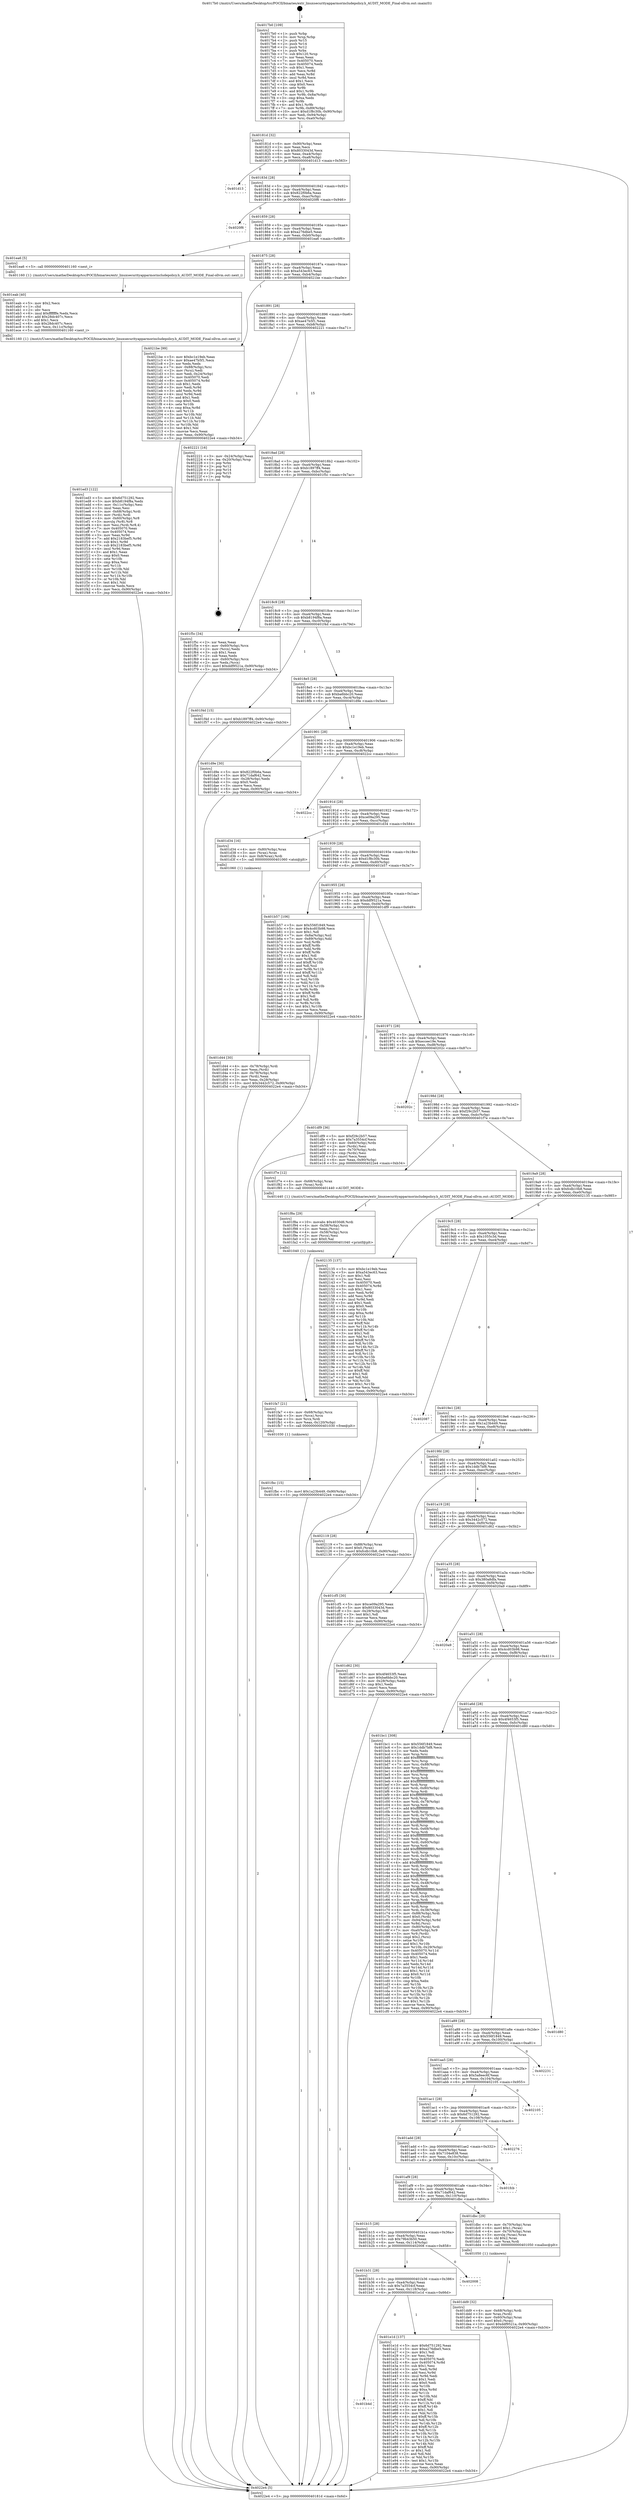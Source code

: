 digraph "0x4017b0" {
  label = "0x4017b0 (/mnt/c/Users/mathe/Desktop/tcc/POCII/binaries/extr_linuxsecurityapparmorincludepolicy.h_AUDIT_MODE_Final-ollvm.out::main(0))"
  labelloc = "t"
  node[shape=record]

  Entry [label="",width=0.3,height=0.3,shape=circle,fillcolor=black,style=filled]
  "0x40181d" [label="{
     0x40181d [32]\l
     | [instrs]\l
     &nbsp;&nbsp;0x40181d \<+6\>: mov -0x90(%rbp),%eax\l
     &nbsp;&nbsp;0x401823 \<+2\>: mov %eax,%ecx\l
     &nbsp;&nbsp;0x401825 \<+6\>: sub $0x8033043d,%ecx\l
     &nbsp;&nbsp;0x40182b \<+6\>: mov %eax,-0xa4(%rbp)\l
     &nbsp;&nbsp;0x401831 \<+6\>: mov %ecx,-0xa8(%rbp)\l
     &nbsp;&nbsp;0x401837 \<+6\>: je 0000000000401d13 \<main+0x563\>\l
  }"]
  "0x401d13" [label="{
     0x401d13\l
  }", style=dashed]
  "0x40183d" [label="{
     0x40183d [28]\l
     | [instrs]\l
     &nbsp;&nbsp;0x40183d \<+5\>: jmp 0000000000401842 \<main+0x92\>\l
     &nbsp;&nbsp;0x401842 \<+6\>: mov -0xa4(%rbp),%eax\l
     &nbsp;&nbsp;0x401848 \<+5\>: sub $0x822f0b6a,%eax\l
     &nbsp;&nbsp;0x40184d \<+6\>: mov %eax,-0xac(%rbp)\l
     &nbsp;&nbsp;0x401853 \<+6\>: je 00000000004020f6 \<main+0x946\>\l
  }"]
  Exit [label="",width=0.3,height=0.3,shape=circle,fillcolor=black,style=filled,peripheries=2]
  "0x4020f6" [label="{
     0x4020f6\l
  }", style=dashed]
  "0x401859" [label="{
     0x401859 [28]\l
     | [instrs]\l
     &nbsp;&nbsp;0x401859 \<+5\>: jmp 000000000040185e \<main+0xae\>\l
     &nbsp;&nbsp;0x40185e \<+6\>: mov -0xa4(%rbp),%eax\l
     &nbsp;&nbsp;0x401864 \<+5\>: sub $0xa276dbe5,%eax\l
     &nbsp;&nbsp;0x401869 \<+6\>: mov %eax,-0xb0(%rbp)\l
     &nbsp;&nbsp;0x40186f \<+6\>: je 0000000000401ea6 \<main+0x6f6\>\l
  }"]
  "0x401fbc" [label="{
     0x401fbc [15]\l
     | [instrs]\l
     &nbsp;&nbsp;0x401fbc \<+10\>: movl $0x1a23b449,-0x90(%rbp)\l
     &nbsp;&nbsp;0x401fc6 \<+5\>: jmp 00000000004022e4 \<main+0xb34\>\l
  }"]
  "0x401ea6" [label="{
     0x401ea6 [5]\l
     | [instrs]\l
     &nbsp;&nbsp;0x401ea6 \<+5\>: call 0000000000401160 \<next_i\>\l
     | [calls]\l
     &nbsp;&nbsp;0x401160 \{1\} (/mnt/c/Users/mathe/Desktop/tcc/POCII/binaries/extr_linuxsecurityapparmorincludepolicy.h_AUDIT_MODE_Final-ollvm.out::next_i)\l
  }"]
  "0x401875" [label="{
     0x401875 [28]\l
     | [instrs]\l
     &nbsp;&nbsp;0x401875 \<+5\>: jmp 000000000040187a \<main+0xca\>\l
     &nbsp;&nbsp;0x40187a \<+6\>: mov -0xa4(%rbp),%eax\l
     &nbsp;&nbsp;0x401880 \<+5\>: sub $0xa543ec63,%eax\l
     &nbsp;&nbsp;0x401885 \<+6\>: mov %eax,-0xb4(%rbp)\l
     &nbsp;&nbsp;0x40188b \<+6\>: je 00000000004021be \<main+0xa0e\>\l
  }"]
  "0x401fa7" [label="{
     0x401fa7 [21]\l
     | [instrs]\l
     &nbsp;&nbsp;0x401fa7 \<+4\>: mov -0x68(%rbp),%rcx\l
     &nbsp;&nbsp;0x401fab \<+3\>: mov (%rcx),%rcx\l
     &nbsp;&nbsp;0x401fae \<+3\>: mov %rcx,%rdi\l
     &nbsp;&nbsp;0x401fb1 \<+6\>: mov %eax,-0x120(%rbp)\l
     &nbsp;&nbsp;0x401fb7 \<+5\>: call 0000000000401030 \<free@plt\>\l
     | [calls]\l
     &nbsp;&nbsp;0x401030 \{1\} (unknown)\l
  }"]
  "0x4021be" [label="{
     0x4021be [99]\l
     | [instrs]\l
     &nbsp;&nbsp;0x4021be \<+5\>: mov $0xbc1e19eb,%eax\l
     &nbsp;&nbsp;0x4021c3 \<+5\>: mov $0xae47b5f1,%ecx\l
     &nbsp;&nbsp;0x4021c8 \<+2\>: xor %edx,%edx\l
     &nbsp;&nbsp;0x4021ca \<+7\>: mov -0x88(%rbp),%rsi\l
     &nbsp;&nbsp;0x4021d1 \<+2\>: mov (%rsi),%edi\l
     &nbsp;&nbsp;0x4021d3 \<+3\>: mov %edi,-0x24(%rbp)\l
     &nbsp;&nbsp;0x4021d6 \<+7\>: mov 0x405070,%edi\l
     &nbsp;&nbsp;0x4021dd \<+8\>: mov 0x405074,%r8d\l
     &nbsp;&nbsp;0x4021e5 \<+3\>: sub $0x1,%edx\l
     &nbsp;&nbsp;0x4021e8 \<+3\>: mov %edi,%r9d\l
     &nbsp;&nbsp;0x4021eb \<+3\>: add %edx,%r9d\l
     &nbsp;&nbsp;0x4021ee \<+4\>: imul %r9d,%edi\l
     &nbsp;&nbsp;0x4021f2 \<+3\>: and $0x1,%edi\l
     &nbsp;&nbsp;0x4021f5 \<+3\>: cmp $0x0,%edi\l
     &nbsp;&nbsp;0x4021f8 \<+4\>: sete %r10b\l
     &nbsp;&nbsp;0x4021fc \<+4\>: cmp $0xa,%r8d\l
     &nbsp;&nbsp;0x402200 \<+4\>: setl %r11b\l
     &nbsp;&nbsp;0x402204 \<+3\>: mov %r10b,%bl\l
     &nbsp;&nbsp;0x402207 \<+3\>: and %r11b,%bl\l
     &nbsp;&nbsp;0x40220a \<+3\>: xor %r11b,%r10b\l
     &nbsp;&nbsp;0x40220d \<+3\>: or %r10b,%bl\l
     &nbsp;&nbsp;0x402210 \<+3\>: test $0x1,%bl\l
     &nbsp;&nbsp;0x402213 \<+3\>: cmovne %ecx,%eax\l
     &nbsp;&nbsp;0x402216 \<+6\>: mov %eax,-0x90(%rbp)\l
     &nbsp;&nbsp;0x40221c \<+5\>: jmp 00000000004022e4 \<main+0xb34\>\l
  }"]
  "0x401891" [label="{
     0x401891 [28]\l
     | [instrs]\l
     &nbsp;&nbsp;0x401891 \<+5\>: jmp 0000000000401896 \<main+0xe6\>\l
     &nbsp;&nbsp;0x401896 \<+6\>: mov -0xa4(%rbp),%eax\l
     &nbsp;&nbsp;0x40189c \<+5\>: sub $0xae47b5f1,%eax\l
     &nbsp;&nbsp;0x4018a1 \<+6\>: mov %eax,-0xb8(%rbp)\l
     &nbsp;&nbsp;0x4018a7 \<+6\>: je 0000000000402221 \<main+0xa71\>\l
  }"]
  "0x401f8a" [label="{
     0x401f8a [29]\l
     | [instrs]\l
     &nbsp;&nbsp;0x401f8a \<+10\>: movabs $0x4030d6,%rdi\l
     &nbsp;&nbsp;0x401f94 \<+4\>: mov -0x58(%rbp),%rcx\l
     &nbsp;&nbsp;0x401f98 \<+2\>: mov %eax,(%rcx)\l
     &nbsp;&nbsp;0x401f9a \<+4\>: mov -0x58(%rbp),%rcx\l
     &nbsp;&nbsp;0x401f9e \<+2\>: mov (%rcx),%esi\l
     &nbsp;&nbsp;0x401fa0 \<+2\>: mov $0x0,%al\l
     &nbsp;&nbsp;0x401fa2 \<+5\>: call 0000000000401040 \<printf@plt\>\l
     | [calls]\l
     &nbsp;&nbsp;0x401040 \{1\} (unknown)\l
  }"]
  "0x402221" [label="{
     0x402221 [16]\l
     | [instrs]\l
     &nbsp;&nbsp;0x402221 \<+3\>: mov -0x24(%rbp),%eax\l
     &nbsp;&nbsp;0x402224 \<+4\>: lea -0x20(%rbp),%rsp\l
     &nbsp;&nbsp;0x402228 \<+1\>: pop %rbx\l
     &nbsp;&nbsp;0x402229 \<+2\>: pop %r12\l
     &nbsp;&nbsp;0x40222b \<+2\>: pop %r14\l
     &nbsp;&nbsp;0x40222d \<+2\>: pop %r15\l
     &nbsp;&nbsp;0x40222f \<+1\>: pop %rbp\l
     &nbsp;&nbsp;0x402230 \<+1\>: ret\l
  }"]
  "0x4018ad" [label="{
     0x4018ad [28]\l
     | [instrs]\l
     &nbsp;&nbsp;0x4018ad \<+5\>: jmp 00000000004018b2 \<main+0x102\>\l
     &nbsp;&nbsp;0x4018b2 \<+6\>: mov -0xa4(%rbp),%eax\l
     &nbsp;&nbsp;0x4018b8 \<+5\>: sub $0xb1897ff4,%eax\l
     &nbsp;&nbsp;0x4018bd \<+6\>: mov %eax,-0xbc(%rbp)\l
     &nbsp;&nbsp;0x4018c3 \<+6\>: je 0000000000401f5c \<main+0x7ac\>\l
  }"]
  "0x401ed3" [label="{
     0x401ed3 [122]\l
     | [instrs]\l
     &nbsp;&nbsp;0x401ed3 \<+5\>: mov $0x6d751292,%ecx\l
     &nbsp;&nbsp;0x401ed8 \<+5\>: mov $0xb8194f8a,%edx\l
     &nbsp;&nbsp;0x401edd \<+6\>: mov -0x11c(%rbp),%esi\l
     &nbsp;&nbsp;0x401ee3 \<+3\>: imul %eax,%esi\l
     &nbsp;&nbsp;0x401ee6 \<+4\>: mov -0x68(%rbp),%rdi\l
     &nbsp;&nbsp;0x401eea \<+3\>: mov (%rdi),%rdi\l
     &nbsp;&nbsp;0x401eed \<+4\>: mov -0x60(%rbp),%r8\l
     &nbsp;&nbsp;0x401ef1 \<+3\>: movslq (%r8),%r8\l
     &nbsp;&nbsp;0x401ef4 \<+4\>: mov %esi,(%rdi,%r8,4)\l
     &nbsp;&nbsp;0x401ef8 \<+7\>: mov 0x405070,%eax\l
     &nbsp;&nbsp;0x401eff \<+7\>: mov 0x405074,%esi\l
     &nbsp;&nbsp;0x401f06 \<+3\>: mov %eax,%r9d\l
     &nbsp;&nbsp;0x401f09 \<+7\>: add $0x2183bef5,%r9d\l
     &nbsp;&nbsp;0x401f10 \<+4\>: sub $0x1,%r9d\l
     &nbsp;&nbsp;0x401f14 \<+7\>: sub $0x2183bef5,%r9d\l
     &nbsp;&nbsp;0x401f1b \<+4\>: imul %r9d,%eax\l
     &nbsp;&nbsp;0x401f1f \<+3\>: and $0x1,%eax\l
     &nbsp;&nbsp;0x401f22 \<+3\>: cmp $0x0,%eax\l
     &nbsp;&nbsp;0x401f25 \<+4\>: sete %r10b\l
     &nbsp;&nbsp;0x401f29 \<+3\>: cmp $0xa,%esi\l
     &nbsp;&nbsp;0x401f2c \<+4\>: setl %r11b\l
     &nbsp;&nbsp;0x401f30 \<+3\>: mov %r10b,%bl\l
     &nbsp;&nbsp;0x401f33 \<+3\>: and %r11b,%bl\l
     &nbsp;&nbsp;0x401f36 \<+3\>: xor %r11b,%r10b\l
     &nbsp;&nbsp;0x401f39 \<+3\>: or %r10b,%bl\l
     &nbsp;&nbsp;0x401f3c \<+3\>: test $0x1,%bl\l
     &nbsp;&nbsp;0x401f3f \<+3\>: cmovne %edx,%ecx\l
     &nbsp;&nbsp;0x401f42 \<+6\>: mov %ecx,-0x90(%rbp)\l
     &nbsp;&nbsp;0x401f48 \<+5\>: jmp 00000000004022e4 \<main+0xb34\>\l
  }"]
  "0x401f5c" [label="{
     0x401f5c [34]\l
     | [instrs]\l
     &nbsp;&nbsp;0x401f5c \<+2\>: xor %eax,%eax\l
     &nbsp;&nbsp;0x401f5e \<+4\>: mov -0x60(%rbp),%rcx\l
     &nbsp;&nbsp;0x401f62 \<+2\>: mov (%rcx),%edx\l
     &nbsp;&nbsp;0x401f64 \<+3\>: sub $0x1,%eax\l
     &nbsp;&nbsp;0x401f67 \<+2\>: sub %eax,%edx\l
     &nbsp;&nbsp;0x401f69 \<+4\>: mov -0x60(%rbp),%rcx\l
     &nbsp;&nbsp;0x401f6d \<+2\>: mov %edx,(%rcx)\l
     &nbsp;&nbsp;0x401f6f \<+10\>: movl $0xddf9521a,-0x90(%rbp)\l
     &nbsp;&nbsp;0x401f79 \<+5\>: jmp 00000000004022e4 \<main+0xb34\>\l
  }"]
  "0x4018c9" [label="{
     0x4018c9 [28]\l
     | [instrs]\l
     &nbsp;&nbsp;0x4018c9 \<+5\>: jmp 00000000004018ce \<main+0x11e\>\l
     &nbsp;&nbsp;0x4018ce \<+6\>: mov -0xa4(%rbp),%eax\l
     &nbsp;&nbsp;0x4018d4 \<+5\>: sub $0xb8194f8a,%eax\l
     &nbsp;&nbsp;0x4018d9 \<+6\>: mov %eax,-0xc0(%rbp)\l
     &nbsp;&nbsp;0x4018df \<+6\>: je 0000000000401f4d \<main+0x79d\>\l
  }"]
  "0x401eab" [label="{
     0x401eab [40]\l
     | [instrs]\l
     &nbsp;&nbsp;0x401eab \<+5\>: mov $0x2,%ecx\l
     &nbsp;&nbsp;0x401eb0 \<+1\>: cltd\l
     &nbsp;&nbsp;0x401eb1 \<+2\>: idiv %ecx\l
     &nbsp;&nbsp;0x401eb3 \<+6\>: imul $0xfffffffe,%edx,%ecx\l
     &nbsp;&nbsp;0x401eb9 \<+6\>: add $0x28dc407c,%ecx\l
     &nbsp;&nbsp;0x401ebf \<+3\>: add $0x1,%ecx\l
     &nbsp;&nbsp;0x401ec2 \<+6\>: sub $0x28dc407c,%ecx\l
     &nbsp;&nbsp;0x401ec8 \<+6\>: mov %ecx,-0x11c(%rbp)\l
     &nbsp;&nbsp;0x401ece \<+5\>: call 0000000000401160 \<next_i\>\l
     | [calls]\l
     &nbsp;&nbsp;0x401160 \{1\} (/mnt/c/Users/mathe/Desktop/tcc/POCII/binaries/extr_linuxsecurityapparmorincludepolicy.h_AUDIT_MODE_Final-ollvm.out::next_i)\l
  }"]
  "0x401f4d" [label="{
     0x401f4d [15]\l
     | [instrs]\l
     &nbsp;&nbsp;0x401f4d \<+10\>: movl $0xb1897ff4,-0x90(%rbp)\l
     &nbsp;&nbsp;0x401f57 \<+5\>: jmp 00000000004022e4 \<main+0xb34\>\l
  }"]
  "0x4018e5" [label="{
     0x4018e5 [28]\l
     | [instrs]\l
     &nbsp;&nbsp;0x4018e5 \<+5\>: jmp 00000000004018ea \<main+0x13a\>\l
     &nbsp;&nbsp;0x4018ea \<+6\>: mov -0xa4(%rbp),%eax\l
     &nbsp;&nbsp;0x4018f0 \<+5\>: sub $0xba6bbc20,%eax\l
     &nbsp;&nbsp;0x4018f5 \<+6\>: mov %eax,-0xc4(%rbp)\l
     &nbsp;&nbsp;0x4018fb \<+6\>: je 0000000000401d9e \<main+0x5ee\>\l
  }"]
  "0x401b4d" [label="{
     0x401b4d\l
  }", style=dashed]
  "0x401d9e" [label="{
     0x401d9e [30]\l
     | [instrs]\l
     &nbsp;&nbsp;0x401d9e \<+5\>: mov $0x822f0b6a,%eax\l
     &nbsp;&nbsp;0x401da3 \<+5\>: mov $0x71daf642,%ecx\l
     &nbsp;&nbsp;0x401da8 \<+3\>: mov -0x28(%rbp),%edx\l
     &nbsp;&nbsp;0x401dab \<+3\>: cmp $0x0,%edx\l
     &nbsp;&nbsp;0x401dae \<+3\>: cmove %ecx,%eax\l
     &nbsp;&nbsp;0x401db1 \<+6\>: mov %eax,-0x90(%rbp)\l
     &nbsp;&nbsp;0x401db7 \<+5\>: jmp 00000000004022e4 \<main+0xb34\>\l
  }"]
  "0x401901" [label="{
     0x401901 [28]\l
     | [instrs]\l
     &nbsp;&nbsp;0x401901 \<+5\>: jmp 0000000000401906 \<main+0x156\>\l
     &nbsp;&nbsp;0x401906 \<+6\>: mov -0xa4(%rbp),%eax\l
     &nbsp;&nbsp;0x40190c \<+5\>: sub $0xbc1e19eb,%eax\l
     &nbsp;&nbsp;0x401911 \<+6\>: mov %eax,-0xc8(%rbp)\l
     &nbsp;&nbsp;0x401917 \<+6\>: je 00000000004022cc \<main+0xb1c\>\l
  }"]
  "0x401e1d" [label="{
     0x401e1d [137]\l
     | [instrs]\l
     &nbsp;&nbsp;0x401e1d \<+5\>: mov $0x6d751292,%eax\l
     &nbsp;&nbsp;0x401e22 \<+5\>: mov $0xa276dbe5,%ecx\l
     &nbsp;&nbsp;0x401e27 \<+2\>: mov $0x1,%dl\l
     &nbsp;&nbsp;0x401e29 \<+2\>: xor %esi,%esi\l
     &nbsp;&nbsp;0x401e2b \<+7\>: mov 0x405070,%edi\l
     &nbsp;&nbsp;0x401e32 \<+8\>: mov 0x405074,%r8d\l
     &nbsp;&nbsp;0x401e3a \<+3\>: sub $0x1,%esi\l
     &nbsp;&nbsp;0x401e3d \<+3\>: mov %edi,%r9d\l
     &nbsp;&nbsp;0x401e40 \<+3\>: add %esi,%r9d\l
     &nbsp;&nbsp;0x401e43 \<+4\>: imul %r9d,%edi\l
     &nbsp;&nbsp;0x401e47 \<+3\>: and $0x1,%edi\l
     &nbsp;&nbsp;0x401e4a \<+3\>: cmp $0x0,%edi\l
     &nbsp;&nbsp;0x401e4d \<+4\>: sete %r10b\l
     &nbsp;&nbsp;0x401e51 \<+4\>: cmp $0xa,%r8d\l
     &nbsp;&nbsp;0x401e55 \<+4\>: setl %r11b\l
     &nbsp;&nbsp;0x401e59 \<+3\>: mov %r10b,%bl\l
     &nbsp;&nbsp;0x401e5c \<+3\>: xor $0xff,%bl\l
     &nbsp;&nbsp;0x401e5f \<+3\>: mov %r11b,%r14b\l
     &nbsp;&nbsp;0x401e62 \<+4\>: xor $0xff,%r14b\l
     &nbsp;&nbsp;0x401e66 \<+3\>: xor $0x1,%dl\l
     &nbsp;&nbsp;0x401e69 \<+3\>: mov %bl,%r15b\l
     &nbsp;&nbsp;0x401e6c \<+4\>: and $0xff,%r15b\l
     &nbsp;&nbsp;0x401e70 \<+3\>: and %dl,%r10b\l
     &nbsp;&nbsp;0x401e73 \<+3\>: mov %r14b,%r12b\l
     &nbsp;&nbsp;0x401e76 \<+4\>: and $0xff,%r12b\l
     &nbsp;&nbsp;0x401e7a \<+3\>: and %dl,%r11b\l
     &nbsp;&nbsp;0x401e7d \<+3\>: or %r10b,%r15b\l
     &nbsp;&nbsp;0x401e80 \<+3\>: or %r11b,%r12b\l
     &nbsp;&nbsp;0x401e83 \<+3\>: xor %r12b,%r15b\l
     &nbsp;&nbsp;0x401e86 \<+3\>: or %r14b,%bl\l
     &nbsp;&nbsp;0x401e89 \<+3\>: xor $0xff,%bl\l
     &nbsp;&nbsp;0x401e8c \<+3\>: or $0x1,%dl\l
     &nbsp;&nbsp;0x401e8f \<+2\>: and %dl,%bl\l
     &nbsp;&nbsp;0x401e91 \<+3\>: or %bl,%r15b\l
     &nbsp;&nbsp;0x401e94 \<+4\>: test $0x1,%r15b\l
     &nbsp;&nbsp;0x401e98 \<+3\>: cmovne %ecx,%eax\l
     &nbsp;&nbsp;0x401e9b \<+6\>: mov %eax,-0x90(%rbp)\l
     &nbsp;&nbsp;0x401ea1 \<+5\>: jmp 00000000004022e4 \<main+0xb34\>\l
  }"]
  "0x4022cc" [label="{
     0x4022cc\l
  }", style=dashed]
  "0x40191d" [label="{
     0x40191d [28]\l
     | [instrs]\l
     &nbsp;&nbsp;0x40191d \<+5\>: jmp 0000000000401922 \<main+0x172\>\l
     &nbsp;&nbsp;0x401922 \<+6\>: mov -0xa4(%rbp),%eax\l
     &nbsp;&nbsp;0x401928 \<+5\>: sub $0xce09a295,%eax\l
     &nbsp;&nbsp;0x40192d \<+6\>: mov %eax,-0xcc(%rbp)\l
     &nbsp;&nbsp;0x401933 \<+6\>: je 0000000000401d34 \<main+0x584\>\l
  }"]
  "0x401b31" [label="{
     0x401b31 [28]\l
     | [instrs]\l
     &nbsp;&nbsp;0x401b31 \<+5\>: jmp 0000000000401b36 \<main+0x386\>\l
     &nbsp;&nbsp;0x401b36 \<+6\>: mov -0xa4(%rbp),%eax\l
     &nbsp;&nbsp;0x401b3c \<+5\>: sub $0x7a3554cf,%eax\l
     &nbsp;&nbsp;0x401b41 \<+6\>: mov %eax,-0x118(%rbp)\l
     &nbsp;&nbsp;0x401b47 \<+6\>: je 0000000000401e1d \<main+0x66d\>\l
  }"]
  "0x401d34" [label="{
     0x401d34 [16]\l
     | [instrs]\l
     &nbsp;&nbsp;0x401d34 \<+4\>: mov -0x80(%rbp),%rax\l
     &nbsp;&nbsp;0x401d38 \<+3\>: mov (%rax),%rax\l
     &nbsp;&nbsp;0x401d3b \<+4\>: mov 0x8(%rax),%rdi\l
     &nbsp;&nbsp;0x401d3f \<+5\>: call 0000000000401060 \<atoi@plt\>\l
     | [calls]\l
     &nbsp;&nbsp;0x401060 \{1\} (unknown)\l
  }"]
  "0x401939" [label="{
     0x401939 [28]\l
     | [instrs]\l
     &nbsp;&nbsp;0x401939 \<+5\>: jmp 000000000040193e \<main+0x18e\>\l
     &nbsp;&nbsp;0x40193e \<+6\>: mov -0xa4(%rbp),%eax\l
     &nbsp;&nbsp;0x401944 \<+5\>: sub $0xd1f8c30b,%eax\l
     &nbsp;&nbsp;0x401949 \<+6\>: mov %eax,-0xd0(%rbp)\l
     &nbsp;&nbsp;0x40194f \<+6\>: je 0000000000401b57 \<main+0x3a7\>\l
  }"]
  "0x402008" [label="{
     0x402008\l
  }", style=dashed]
  "0x401b57" [label="{
     0x401b57 [106]\l
     | [instrs]\l
     &nbsp;&nbsp;0x401b57 \<+5\>: mov $0x556f1849,%eax\l
     &nbsp;&nbsp;0x401b5c \<+5\>: mov $0x4cd03b98,%ecx\l
     &nbsp;&nbsp;0x401b61 \<+2\>: mov $0x1,%dl\l
     &nbsp;&nbsp;0x401b63 \<+7\>: mov -0x8a(%rbp),%sil\l
     &nbsp;&nbsp;0x401b6a \<+7\>: mov -0x89(%rbp),%dil\l
     &nbsp;&nbsp;0x401b71 \<+3\>: mov %sil,%r8b\l
     &nbsp;&nbsp;0x401b74 \<+4\>: xor $0xff,%r8b\l
     &nbsp;&nbsp;0x401b78 \<+3\>: mov %dil,%r9b\l
     &nbsp;&nbsp;0x401b7b \<+4\>: xor $0xff,%r9b\l
     &nbsp;&nbsp;0x401b7f \<+3\>: xor $0x1,%dl\l
     &nbsp;&nbsp;0x401b82 \<+3\>: mov %r8b,%r10b\l
     &nbsp;&nbsp;0x401b85 \<+4\>: and $0xff,%r10b\l
     &nbsp;&nbsp;0x401b89 \<+3\>: and %dl,%sil\l
     &nbsp;&nbsp;0x401b8c \<+3\>: mov %r9b,%r11b\l
     &nbsp;&nbsp;0x401b8f \<+4\>: and $0xff,%r11b\l
     &nbsp;&nbsp;0x401b93 \<+3\>: and %dl,%dil\l
     &nbsp;&nbsp;0x401b96 \<+3\>: or %sil,%r10b\l
     &nbsp;&nbsp;0x401b99 \<+3\>: or %dil,%r11b\l
     &nbsp;&nbsp;0x401b9c \<+3\>: xor %r11b,%r10b\l
     &nbsp;&nbsp;0x401b9f \<+3\>: or %r9b,%r8b\l
     &nbsp;&nbsp;0x401ba2 \<+4\>: xor $0xff,%r8b\l
     &nbsp;&nbsp;0x401ba6 \<+3\>: or $0x1,%dl\l
     &nbsp;&nbsp;0x401ba9 \<+3\>: and %dl,%r8b\l
     &nbsp;&nbsp;0x401bac \<+3\>: or %r8b,%r10b\l
     &nbsp;&nbsp;0x401baf \<+4\>: test $0x1,%r10b\l
     &nbsp;&nbsp;0x401bb3 \<+3\>: cmovne %ecx,%eax\l
     &nbsp;&nbsp;0x401bb6 \<+6\>: mov %eax,-0x90(%rbp)\l
     &nbsp;&nbsp;0x401bbc \<+5\>: jmp 00000000004022e4 \<main+0xb34\>\l
  }"]
  "0x401955" [label="{
     0x401955 [28]\l
     | [instrs]\l
     &nbsp;&nbsp;0x401955 \<+5\>: jmp 000000000040195a \<main+0x1aa\>\l
     &nbsp;&nbsp;0x40195a \<+6\>: mov -0xa4(%rbp),%eax\l
     &nbsp;&nbsp;0x401960 \<+5\>: sub $0xddf9521a,%eax\l
     &nbsp;&nbsp;0x401965 \<+6\>: mov %eax,-0xd4(%rbp)\l
     &nbsp;&nbsp;0x40196b \<+6\>: je 0000000000401df9 \<main+0x649\>\l
  }"]
  "0x4022e4" [label="{
     0x4022e4 [5]\l
     | [instrs]\l
     &nbsp;&nbsp;0x4022e4 \<+5\>: jmp 000000000040181d \<main+0x6d\>\l
  }"]
  "0x4017b0" [label="{
     0x4017b0 [109]\l
     | [instrs]\l
     &nbsp;&nbsp;0x4017b0 \<+1\>: push %rbp\l
     &nbsp;&nbsp;0x4017b1 \<+3\>: mov %rsp,%rbp\l
     &nbsp;&nbsp;0x4017b4 \<+2\>: push %r15\l
     &nbsp;&nbsp;0x4017b6 \<+2\>: push %r14\l
     &nbsp;&nbsp;0x4017b8 \<+2\>: push %r12\l
     &nbsp;&nbsp;0x4017ba \<+1\>: push %rbx\l
     &nbsp;&nbsp;0x4017bb \<+7\>: sub $0x120,%rsp\l
     &nbsp;&nbsp;0x4017c2 \<+2\>: xor %eax,%eax\l
     &nbsp;&nbsp;0x4017c4 \<+7\>: mov 0x405070,%ecx\l
     &nbsp;&nbsp;0x4017cb \<+7\>: mov 0x405074,%edx\l
     &nbsp;&nbsp;0x4017d2 \<+3\>: sub $0x1,%eax\l
     &nbsp;&nbsp;0x4017d5 \<+3\>: mov %ecx,%r8d\l
     &nbsp;&nbsp;0x4017d8 \<+3\>: add %eax,%r8d\l
     &nbsp;&nbsp;0x4017db \<+4\>: imul %r8d,%ecx\l
     &nbsp;&nbsp;0x4017df \<+3\>: and $0x1,%ecx\l
     &nbsp;&nbsp;0x4017e2 \<+3\>: cmp $0x0,%ecx\l
     &nbsp;&nbsp;0x4017e5 \<+4\>: sete %r9b\l
     &nbsp;&nbsp;0x4017e9 \<+4\>: and $0x1,%r9b\l
     &nbsp;&nbsp;0x4017ed \<+7\>: mov %r9b,-0x8a(%rbp)\l
     &nbsp;&nbsp;0x4017f4 \<+3\>: cmp $0xa,%edx\l
     &nbsp;&nbsp;0x4017f7 \<+4\>: setl %r9b\l
     &nbsp;&nbsp;0x4017fb \<+4\>: and $0x1,%r9b\l
     &nbsp;&nbsp;0x4017ff \<+7\>: mov %r9b,-0x89(%rbp)\l
     &nbsp;&nbsp;0x401806 \<+10\>: movl $0xd1f8c30b,-0x90(%rbp)\l
     &nbsp;&nbsp;0x401810 \<+6\>: mov %edi,-0x94(%rbp)\l
     &nbsp;&nbsp;0x401816 \<+7\>: mov %rsi,-0xa0(%rbp)\l
  }"]
  "0x401dd9" [label="{
     0x401dd9 [32]\l
     | [instrs]\l
     &nbsp;&nbsp;0x401dd9 \<+4\>: mov -0x68(%rbp),%rdi\l
     &nbsp;&nbsp;0x401ddd \<+3\>: mov %rax,(%rdi)\l
     &nbsp;&nbsp;0x401de0 \<+4\>: mov -0x60(%rbp),%rax\l
     &nbsp;&nbsp;0x401de4 \<+6\>: movl $0x0,(%rax)\l
     &nbsp;&nbsp;0x401dea \<+10\>: movl $0xddf9521a,-0x90(%rbp)\l
     &nbsp;&nbsp;0x401df4 \<+5\>: jmp 00000000004022e4 \<main+0xb34\>\l
  }"]
  "0x401df9" [label="{
     0x401df9 [36]\l
     | [instrs]\l
     &nbsp;&nbsp;0x401df9 \<+5\>: mov $0xf29c2b57,%eax\l
     &nbsp;&nbsp;0x401dfe \<+5\>: mov $0x7a3554cf,%ecx\l
     &nbsp;&nbsp;0x401e03 \<+4\>: mov -0x60(%rbp),%rdx\l
     &nbsp;&nbsp;0x401e07 \<+2\>: mov (%rdx),%esi\l
     &nbsp;&nbsp;0x401e09 \<+4\>: mov -0x70(%rbp),%rdx\l
     &nbsp;&nbsp;0x401e0d \<+2\>: cmp (%rdx),%esi\l
     &nbsp;&nbsp;0x401e0f \<+3\>: cmovl %ecx,%eax\l
     &nbsp;&nbsp;0x401e12 \<+6\>: mov %eax,-0x90(%rbp)\l
     &nbsp;&nbsp;0x401e18 \<+5\>: jmp 00000000004022e4 \<main+0xb34\>\l
  }"]
  "0x401971" [label="{
     0x401971 [28]\l
     | [instrs]\l
     &nbsp;&nbsp;0x401971 \<+5\>: jmp 0000000000401976 \<main+0x1c6\>\l
     &nbsp;&nbsp;0x401976 \<+6\>: mov -0xa4(%rbp),%eax\l
     &nbsp;&nbsp;0x40197c \<+5\>: sub $0xeccee19e,%eax\l
     &nbsp;&nbsp;0x401981 \<+6\>: mov %eax,-0xd8(%rbp)\l
     &nbsp;&nbsp;0x401987 \<+6\>: je 000000000040202c \<main+0x87c\>\l
  }"]
  "0x401b15" [label="{
     0x401b15 [28]\l
     | [instrs]\l
     &nbsp;&nbsp;0x401b15 \<+5\>: jmp 0000000000401b1a \<main+0x36a\>\l
     &nbsp;&nbsp;0x401b1a \<+6\>: mov -0xa4(%rbp),%eax\l
     &nbsp;&nbsp;0x401b20 \<+5\>: sub $0x79b43b50,%eax\l
     &nbsp;&nbsp;0x401b25 \<+6\>: mov %eax,-0x114(%rbp)\l
     &nbsp;&nbsp;0x401b2b \<+6\>: je 0000000000402008 \<main+0x858\>\l
  }"]
  "0x40202c" [label="{
     0x40202c\l
  }", style=dashed]
  "0x40198d" [label="{
     0x40198d [28]\l
     | [instrs]\l
     &nbsp;&nbsp;0x40198d \<+5\>: jmp 0000000000401992 \<main+0x1e2\>\l
     &nbsp;&nbsp;0x401992 \<+6\>: mov -0xa4(%rbp),%eax\l
     &nbsp;&nbsp;0x401998 \<+5\>: sub $0xf29c2b57,%eax\l
     &nbsp;&nbsp;0x40199d \<+6\>: mov %eax,-0xdc(%rbp)\l
     &nbsp;&nbsp;0x4019a3 \<+6\>: je 0000000000401f7e \<main+0x7ce\>\l
  }"]
  "0x401dbc" [label="{
     0x401dbc [29]\l
     | [instrs]\l
     &nbsp;&nbsp;0x401dbc \<+4\>: mov -0x70(%rbp),%rax\l
     &nbsp;&nbsp;0x401dc0 \<+6\>: movl $0x1,(%rax)\l
     &nbsp;&nbsp;0x401dc6 \<+4\>: mov -0x70(%rbp),%rax\l
     &nbsp;&nbsp;0x401dca \<+3\>: movslq (%rax),%rax\l
     &nbsp;&nbsp;0x401dcd \<+4\>: shl $0x2,%rax\l
     &nbsp;&nbsp;0x401dd1 \<+3\>: mov %rax,%rdi\l
     &nbsp;&nbsp;0x401dd4 \<+5\>: call 0000000000401050 \<malloc@plt\>\l
     | [calls]\l
     &nbsp;&nbsp;0x401050 \{1\} (unknown)\l
  }"]
  "0x401f7e" [label="{
     0x401f7e [12]\l
     | [instrs]\l
     &nbsp;&nbsp;0x401f7e \<+4\>: mov -0x68(%rbp),%rax\l
     &nbsp;&nbsp;0x401f82 \<+3\>: mov (%rax),%rdi\l
     &nbsp;&nbsp;0x401f85 \<+5\>: call 0000000000401440 \<AUDIT_MODE\>\l
     | [calls]\l
     &nbsp;&nbsp;0x401440 \{1\} (/mnt/c/Users/mathe/Desktop/tcc/POCII/binaries/extr_linuxsecurityapparmorincludepolicy.h_AUDIT_MODE_Final-ollvm.out::AUDIT_MODE)\l
  }"]
  "0x4019a9" [label="{
     0x4019a9 [28]\l
     | [instrs]\l
     &nbsp;&nbsp;0x4019a9 \<+5\>: jmp 00000000004019ae \<main+0x1fe\>\l
     &nbsp;&nbsp;0x4019ae \<+6\>: mov -0xa4(%rbp),%eax\l
     &nbsp;&nbsp;0x4019b4 \<+5\>: sub $0xfcdb10b8,%eax\l
     &nbsp;&nbsp;0x4019b9 \<+6\>: mov %eax,-0xe0(%rbp)\l
     &nbsp;&nbsp;0x4019bf \<+6\>: je 0000000000402135 \<main+0x985\>\l
  }"]
  "0x401af9" [label="{
     0x401af9 [28]\l
     | [instrs]\l
     &nbsp;&nbsp;0x401af9 \<+5\>: jmp 0000000000401afe \<main+0x34e\>\l
     &nbsp;&nbsp;0x401afe \<+6\>: mov -0xa4(%rbp),%eax\l
     &nbsp;&nbsp;0x401b04 \<+5\>: sub $0x71daf642,%eax\l
     &nbsp;&nbsp;0x401b09 \<+6\>: mov %eax,-0x110(%rbp)\l
     &nbsp;&nbsp;0x401b0f \<+6\>: je 0000000000401dbc \<main+0x60c\>\l
  }"]
  "0x402135" [label="{
     0x402135 [137]\l
     | [instrs]\l
     &nbsp;&nbsp;0x402135 \<+5\>: mov $0xbc1e19eb,%eax\l
     &nbsp;&nbsp;0x40213a \<+5\>: mov $0xa543ec63,%ecx\l
     &nbsp;&nbsp;0x40213f \<+2\>: mov $0x1,%dl\l
     &nbsp;&nbsp;0x402141 \<+2\>: xor %esi,%esi\l
     &nbsp;&nbsp;0x402143 \<+7\>: mov 0x405070,%edi\l
     &nbsp;&nbsp;0x40214a \<+8\>: mov 0x405074,%r8d\l
     &nbsp;&nbsp;0x402152 \<+3\>: sub $0x1,%esi\l
     &nbsp;&nbsp;0x402155 \<+3\>: mov %edi,%r9d\l
     &nbsp;&nbsp;0x402158 \<+3\>: add %esi,%r9d\l
     &nbsp;&nbsp;0x40215b \<+4\>: imul %r9d,%edi\l
     &nbsp;&nbsp;0x40215f \<+3\>: and $0x1,%edi\l
     &nbsp;&nbsp;0x402162 \<+3\>: cmp $0x0,%edi\l
     &nbsp;&nbsp;0x402165 \<+4\>: sete %r10b\l
     &nbsp;&nbsp;0x402169 \<+4\>: cmp $0xa,%r8d\l
     &nbsp;&nbsp;0x40216d \<+4\>: setl %r11b\l
     &nbsp;&nbsp;0x402171 \<+3\>: mov %r10b,%bl\l
     &nbsp;&nbsp;0x402174 \<+3\>: xor $0xff,%bl\l
     &nbsp;&nbsp;0x402177 \<+3\>: mov %r11b,%r14b\l
     &nbsp;&nbsp;0x40217a \<+4\>: xor $0xff,%r14b\l
     &nbsp;&nbsp;0x40217e \<+3\>: xor $0x1,%dl\l
     &nbsp;&nbsp;0x402181 \<+3\>: mov %bl,%r15b\l
     &nbsp;&nbsp;0x402184 \<+4\>: and $0xff,%r15b\l
     &nbsp;&nbsp;0x402188 \<+3\>: and %dl,%r10b\l
     &nbsp;&nbsp;0x40218b \<+3\>: mov %r14b,%r12b\l
     &nbsp;&nbsp;0x40218e \<+4\>: and $0xff,%r12b\l
     &nbsp;&nbsp;0x402192 \<+3\>: and %dl,%r11b\l
     &nbsp;&nbsp;0x402195 \<+3\>: or %r10b,%r15b\l
     &nbsp;&nbsp;0x402198 \<+3\>: or %r11b,%r12b\l
     &nbsp;&nbsp;0x40219b \<+3\>: xor %r12b,%r15b\l
     &nbsp;&nbsp;0x40219e \<+3\>: or %r14b,%bl\l
     &nbsp;&nbsp;0x4021a1 \<+3\>: xor $0xff,%bl\l
     &nbsp;&nbsp;0x4021a4 \<+3\>: or $0x1,%dl\l
     &nbsp;&nbsp;0x4021a7 \<+2\>: and %dl,%bl\l
     &nbsp;&nbsp;0x4021a9 \<+3\>: or %bl,%r15b\l
     &nbsp;&nbsp;0x4021ac \<+4\>: test $0x1,%r15b\l
     &nbsp;&nbsp;0x4021b0 \<+3\>: cmovne %ecx,%eax\l
     &nbsp;&nbsp;0x4021b3 \<+6\>: mov %eax,-0x90(%rbp)\l
     &nbsp;&nbsp;0x4021b9 \<+5\>: jmp 00000000004022e4 \<main+0xb34\>\l
  }"]
  "0x4019c5" [label="{
     0x4019c5 [28]\l
     | [instrs]\l
     &nbsp;&nbsp;0x4019c5 \<+5\>: jmp 00000000004019ca \<main+0x21a\>\l
     &nbsp;&nbsp;0x4019ca \<+6\>: mov -0xa4(%rbp),%eax\l
     &nbsp;&nbsp;0x4019d0 \<+5\>: sub $0x1055c3d,%eax\l
     &nbsp;&nbsp;0x4019d5 \<+6\>: mov %eax,-0xe4(%rbp)\l
     &nbsp;&nbsp;0x4019db \<+6\>: je 0000000000402087 \<main+0x8d7\>\l
  }"]
  "0x401fcb" [label="{
     0x401fcb\l
  }", style=dashed]
  "0x402087" [label="{
     0x402087\l
  }", style=dashed]
  "0x4019e1" [label="{
     0x4019e1 [28]\l
     | [instrs]\l
     &nbsp;&nbsp;0x4019e1 \<+5\>: jmp 00000000004019e6 \<main+0x236\>\l
     &nbsp;&nbsp;0x4019e6 \<+6\>: mov -0xa4(%rbp),%eax\l
     &nbsp;&nbsp;0x4019ec \<+5\>: sub $0x1a23b449,%eax\l
     &nbsp;&nbsp;0x4019f1 \<+6\>: mov %eax,-0xe8(%rbp)\l
     &nbsp;&nbsp;0x4019f7 \<+6\>: je 0000000000402119 \<main+0x969\>\l
  }"]
  "0x401add" [label="{
     0x401add [28]\l
     | [instrs]\l
     &nbsp;&nbsp;0x401add \<+5\>: jmp 0000000000401ae2 \<main+0x332\>\l
     &nbsp;&nbsp;0x401ae2 \<+6\>: mov -0xa4(%rbp),%eax\l
     &nbsp;&nbsp;0x401ae8 \<+5\>: sub $0x7104e838,%eax\l
     &nbsp;&nbsp;0x401aed \<+6\>: mov %eax,-0x10c(%rbp)\l
     &nbsp;&nbsp;0x401af3 \<+6\>: je 0000000000401fcb \<main+0x81b\>\l
  }"]
  "0x402119" [label="{
     0x402119 [28]\l
     | [instrs]\l
     &nbsp;&nbsp;0x402119 \<+7\>: mov -0x88(%rbp),%rax\l
     &nbsp;&nbsp;0x402120 \<+6\>: movl $0x0,(%rax)\l
     &nbsp;&nbsp;0x402126 \<+10\>: movl $0xfcdb10b8,-0x90(%rbp)\l
     &nbsp;&nbsp;0x402130 \<+5\>: jmp 00000000004022e4 \<main+0xb34\>\l
  }"]
  "0x4019fd" [label="{
     0x4019fd [28]\l
     | [instrs]\l
     &nbsp;&nbsp;0x4019fd \<+5\>: jmp 0000000000401a02 \<main+0x252\>\l
     &nbsp;&nbsp;0x401a02 \<+6\>: mov -0xa4(%rbp),%eax\l
     &nbsp;&nbsp;0x401a08 \<+5\>: sub $0x1ddb7bf8,%eax\l
     &nbsp;&nbsp;0x401a0d \<+6\>: mov %eax,-0xec(%rbp)\l
     &nbsp;&nbsp;0x401a13 \<+6\>: je 0000000000401cf5 \<main+0x545\>\l
  }"]
  "0x402276" [label="{
     0x402276\l
  }", style=dashed]
  "0x401cf5" [label="{
     0x401cf5 [30]\l
     | [instrs]\l
     &nbsp;&nbsp;0x401cf5 \<+5\>: mov $0xce09a295,%eax\l
     &nbsp;&nbsp;0x401cfa \<+5\>: mov $0x8033043d,%ecx\l
     &nbsp;&nbsp;0x401cff \<+3\>: mov -0x29(%rbp),%dl\l
     &nbsp;&nbsp;0x401d02 \<+3\>: test $0x1,%dl\l
     &nbsp;&nbsp;0x401d05 \<+3\>: cmovne %ecx,%eax\l
     &nbsp;&nbsp;0x401d08 \<+6\>: mov %eax,-0x90(%rbp)\l
     &nbsp;&nbsp;0x401d0e \<+5\>: jmp 00000000004022e4 \<main+0xb34\>\l
  }"]
  "0x401a19" [label="{
     0x401a19 [28]\l
     | [instrs]\l
     &nbsp;&nbsp;0x401a19 \<+5\>: jmp 0000000000401a1e \<main+0x26e\>\l
     &nbsp;&nbsp;0x401a1e \<+6\>: mov -0xa4(%rbp),%eax\l
     &nbsp;&nbsp;0x401a24 \<+5\>: sub $0x3442c572,%eax\l
     &nbsp;&nbsp;0x401a29 \<+6\>: mov %eax,-0xf0(%rbp)\l
     &nbsp;&nbsp;0x401a2f \<+6\>: je 0000000000401d62 \<main+0x5b2\>\l
  }"]
  "0x401ac1" [label="{
     0x401ac1 [28]\l
     | [instrs]\l
     &nbsp;&nbsp;0x401ac1 \<+5\>: jmp 0000000000401ac6 \<main+0x316\>\l
     &nbsp;&nbsp;0x401ac6 \<+6\>: mov -0xa4(%rbp),%eax\l
     &nbsp;&nbsp;0x401acc \<+5\>: sub $0x6d751292,%eax\l
     &nbsp;&nbsp;0x401ad1 \<+6\>: mov %eax,-0x108(%rbp)\l
     &nbsp;&nbsp;0x401ad7 \<+6\>: je 0000000000402276 \<main+0xac6\>\l
  }"]
  "0x401d62" [label="{
     0x401d62 [30]\l
     | [instrs]\l
     &nbsp;&nbsp;0x401d62 \<+5\>: mov $0x4f4653f5,%eax\l
     &nbsp;&nbsp;0x401d67 \<+5\>: mov $0xba6bbc20,%ecx\l
     &nbsp;&nbsp;0x401d6c \<+3\>: mov -0x28(%rbp),%edx\l
     &nbsp;&nbsp;0x401d6f \<+3\>: cmp $0x1,%edx\l
     &nbsp;&nbsp;0x401d72 \<+3\>: cmovl %ecx,%eax\l
     &nbsp;&nbsp;0x401d75 \<+6\>: mov %eax,-0x90(%rbp)\l
     &nbsp;&nbsp;0x401d7b \<+5\>: jmp 00000000004022e4 \<main+0xb34\>\l
  }"]
  "0x401a35" [label="{
     0x401a35 [28]\l
     | [instrs]\l
     &nbsp;&nbsp;0x401a35 \<+5\>: jmp 0000000000401a3a \<main+0x28a\>\l
     &nbsp;&nbsp;0x401a3a \<+6\>: mov -0xa4(%rbp),%eax\l
     &nbsp;&nbsp;0x401a40 \<+5\>: sub $0x380a8dfa,%eax\l
     &nbsp;&nbsp;0x401a45 \<+6\>: mov %eax,-0xf4(%rbp)\l
     &nbsp;&nbsp;0x401a4b \<+6\>: je 00000000004020a9 \<main+0x8f9\>\l
  }"]
  "0x402105" [label="{
     0x402105\l
  }", style=dashed]
  "0x4020a9" [label="{
     0x4020a9\l
  }", style=dashed]
  "0x401a51" [label="{
     0x401a51 [28]\l
     | [instrs]\l
     &nbsp;&nbsp;0x401a51 \<+5\>: jmp 0000000000401a56 \<main+0x2a6\>\l
     &nbsp;&nbsp;0x401a56 \<+6\>: mov -0xa4(%rbp),%eax\l
     &nbsp;&nbsp;0x401a5c \<+5\>: sub $0x4cd03b98,%eax\l
     &nbsp;&nbsp;0x401a61 \<+6\>: mov %eax,-0xf8(%rbp)\l
     &nbsp;&nbsp;0x401a67 \<+6\>: je 0000000000401bc1 \<main+0x411\>\l
  }"]
  "0x401aa5" [label="{
     0x401aa5 [28]\l
     | [instrs]\l
     &nbsp;&nbsp;0x401aa5 \<+5\>: jmp 0000000000401aaa \<main+0x2fa\>\l
     &nbsp;&nbsp;0x401aaa \<+6\>: mov -0xa4(%rbp),%eax\l
     &nbsp;&nbsp;0x401ab0 \<+5\>: sub $0x5a8eec6f,%eax\l
     &nbsp;&nbsp;0x401ab5 \<+6\>: mov %eax,-0x104(%rbp)\l
     &nbsp;&nbsp;0x401abb \<+6\>: je 0000000000402105 \<main+0x955\>\l
  }"]
  "0x401bc1" [label="{
     0x401bc1 [308]\l
     | [instrs]\l
     &nbsp;&nbsp;0x401bc1 \<+5\>: mov $0x556f1849,%eax\l
     &nbsp;&nbsp;0x401bc6 \<+5\>: mov $0x1ddb7bf8,%ecx\l
     &nbsp;&nbsp;0x401bcb \<+2\>: xor %edx,%edx\l
     &nbsp;&nbsp;0x401bcd \<+3\>: mov %rsp,%rsi\l
     &nbsp;&nbsp;0x401bd0 \<+4\>: add $0xfffffffffffffff0,%rsi\l
     &nbsp;&nbsp;0x401bd4 \<+3\>: mov %rsi,%rsp\l
     &nbsp;&nbsp;0x401bd7 \<+7\>: mov %rsi,-0x88(%rbp)\l
     &nbsp;&nbsp;0x401bde \<+3\>: mov %rsp,%rsi\l
     &nbsp;&nbsp;0x401be1 \<+4\>: add $0xfffffffffffffff0,%rsi\l
     &nbsp;&nbsp;0x401be5 \<+3\>: mov %rsi,%rsp\l
     &nbsp;&nbsp;0x401be8 \<+3\>: mov %rsp,%rdi\l
     &nbsp;&nbsp;0x401beb \<+4\>: add $0xfffffffffffffff0,%rdi\l
     &nbsp;&nbsp;0x401bef \<+3\>: mov %rdi,%rsp\l
     &nbsp;&nbsp;0x401bf2 \<+4\>: mov %rdi,-0x80(%rbp)\l
     &nbsp;&nbsp;0x401bf6 \<+3\>: mov %rsp,%rdi\l
     &nbsp;&nbsp;0x401bf9 \<+4\>: add $0xfffffffffffffff0,%rdi\l
     &nbsp;&nbsp;0x401bfd \<+3\>: mov %rdi,%rsp\l
     &nbsp;&nbsp;0x401c00 \<+4\>: mov %rdi,-0x78(%rbp)\l
     &nbsp;&nbsp;0x401c04 \<+3\>: mov %rsp,%rdi\l
     &nbsp;&nbsp;0x401c07 \<+4\>: add $0xfffffffffffffff0,%rdi\l
     &nbsp;&nbsp;0x401c0b \<+3\>: mov %rdi,%rsp\l
     &nbsp;&nbsp;0x401c0e \<+4\>: mov %rdi,-0x70(%rbp)\l
     &nbsp;&nbsp;0x401c12 \<+3\>: mov %rsp,%rdi\l
     &nbsp;&nbsp;0x401c15 \<+4\>: add $0xfffffffffffffff0,%rdi\l
     &nbsp;&nbsp;0x401c19 \<+3\>: mov %rdi,%rsp\l
     &nbsp;&nbsp;0x401c1c \<+4\>: mov %rdi,-0x68(%rbp)\l
     &nbsp;&nbsp;0x401c20 \<+3\>: mov %rsp,%rdi\l
     &nbsp;&nbsp;0x401c23 \<+4\>: add $0xfffffffffffffff0,%rdi\l
     &nbsp;&nbsp;0x401c27 \<+3\>: mov %rdi,%rsp\l
     &nbsp;&nbsp;0x401c2a \<+4\>: mov %rdi,-0x60(%rbp)\l
     &nbsp;&nbsp;0x401c2e \<+3\>: mov %rsp,%rdi\l
     &nbsp;&nbsp;0x401c31 \<+4\>: add $0xfffffffffffffff0,%rdi\l
     &nbsp;&nbsp;0x401c35 \<+3\>: mov %rdi,%rsp\l
     &nbsp;&nbsp;0x401c38 \<+4\>: mov %rdi,-0x58(%rbp)\l
     &nbsp;&nbsp;0x401c3c \<+3\>: mov %rsp,%rdi\l
     &nbsp;&nbsp;0x401c3f \<+4\>: add $0xfffffffffffffff0,%rdi\l
     &nbsp;&nbsp;0x401c43 \<+3\>: mov %rdi,%rsp\l
     &nbsp;&nbsp;0x401c46 \<+4\>: mov %rdi,-0x50(%rbp)\l
     &nbsp;&nbsp;0x401c4a \<+3\>: mov %rsp,%rdi\l
     &nbsp;&nbsp;0x401c4d \<+4\>: add $0xfffffffffffffff0,%rdi\l
     &nbsp;&nbsp;0x401c51 \<+3\>: mov %rdi,%rsp\l
     &nbsp;&nbsp;0x401c54 \<+4\>: mov %rdi,-0x48(%rbp)\l
     &nbsp;&nbsp;0x401c58 \<+3\>: mov %rsp,%rdi\l
     &nbsp;&nbsp;0x401c5b \<+4\>: add $0xfffffffffffffff0,%rdi\l
     &nbsp;&nbsp;0x401c5f \<+3\>: mov %rdi,%rsp\l
     &nbsp;&nbsp;0x401c62 \<+4\>: mov %rdi,-0x40(%rbp)\l
     &nbsp;&nbsp;0x401c66 \<+3\>: mov %rsp,%rdi\l
     &nbsp;&nbsp;0x401c69 \<+4\>: add $0xfffffffffffffff0,%rdi\l
     &nbsp;&nbsp;0x401c6d \<+3\>: mov %rdi,%rsp\l
     &nbsp;&nbsp;0x401c70 \<+4\>: mov %rdi,-0x38(%rbp)\l
     &nbsp;&nbsp;0x401c74 \<+7\>: mov -0x88(%rbp),%rdi\l
     &nbsp;&nbsp;0x401c7b \<+6\>: movl $0x0,(%rdi)\l
     &nbsp;&nbsp;0x401c81 \<+7\>: mov -0x94(%rbp),%r8d\l
     &nbsp;&nbsp;0x401c88 \<+3\>: mov %r8d,(%rsi)\l
     &nbsp;&nbsp;0x401c8b \<+4\>: mov -0x80(%rbp),%rdi\l
     &nbsp;&nbsp;0x401c8f \<+7\>: mov -0xa0(%rbp),%r9\l
     &nbsp;&nbsp;0x401c96 \<+3\>: mov %r9,(%rdi)\l
     &nbsp;&nbsp;0x401c99 \<+3\>: cmpl $0x2,(%rsi)\l
     &nbsp;&nbsp;0x401c9c \<+4\>: setne %r10b\l
     &nbsp;&nbsp;0x401ca0 \<+4\>: and $0x1,%r10b\l
     &nbsp;&nbsp;0x401ca4 \<+4\>: mov %r10b,-0x29(%rbp)\l
     &nbsp;&nbsp;0x401ca8 \<+8\>: mov 0x405070,%r11d\l
     &nbsp;&nbsp;0x401cb0 \<+7\>: mov 0x405074,%ebx\l
     &nbsp;&nbsp;0x401cb7 \<+3\>: sub $0x1,%edx\l
     &nbsp;&nbsp;0x401cba \<+3\>: mov %r11d,%r14d\l
     &nbsp;&nbsp;0x401cbd \<+3\>: add %edx,%r14d\l
     &nbsp;&nbsp;0x401cc0 \<+4\>: imul %r14d,%r11d\l
     &nbsp;&nbsp;0x401cc4 \<+4\>: and $0x1,%r11d\l
     &nbsp;&nbsp;0x401cc8 \<+4\>: cmp $0x0,%r11d\l
     &nbsp;&nbsp;0x401ccc \<+4\>: sete %r10b\l
     &nbsp;&nbsp;0x401cd0 \<+3\>: cmp $0xa,%ebx\l
     &nbsp;&nbsp;0x401cd3 \<+4\>: setl %r15b\l
     &nbsp;&nbsp;0x401cd7 \<+3\>: mov %r10b,%r12b\l
     &nbsp;&nbsp;0x401cda \<+3\>: and %r15b,%r12b\l
     &nbsp;&nbsp;0x401cdd \<+3\>: xor %r15b,%r10b\l
     &nbsp;&nbsp;0x401ce0 \<+3\>: or %r10b,%r12b\l
     &nbsp;&nbsp;0x401ce3 \<+4\>: test $0x1,%r12b\l
     &nbsp;&nbsp;0x401ce7 \<+3\>: cmovne %ecx,%eax\l
     &nbsp;&nbsp;0x401cea \<+6\>: mov %eax,-0x90(%rbp)\l
     &nbsp;&nbsp;0x401cf0 \<+5\>: jmp 00000000004022e4 \<main+0xb34\>\l
  }"]
  "0x401a6d" [label="{
     0x401a6d [28]\l
     | [instrs]\l
     &nbsp;&nbsp;0x401a6d \<+5\>: jmp 0000000000401a72 \<main+0x2c2\>\l
     &nbsp;&nbsp;0x401a72 \<+6\>: mov -0xa4(%rbp),%eax\l
     &nbsp;&nbsp;0x401a78 \<+5\>: sub $0x4f4653f5,%eax\l
     &nbsp;&nbsp;0x401a7d \<+6\>: mov %eax,-0xfc(%rbp)\l
     &nbsp;&nbsp;0x401a83 \<+6\>: je 0000000000401d80 \<main+0x5d0\>\l
  }"]
  "0x402231" [label="{
     0x402231\l
  }", style=dashed]
  "0x401d44" [label="{
     0x401d44 [30]\l
     | [instrs]\l
     &nbsp;&nbsp;0x401d44 \<+4\>: mov -0x78(%rbp),%rdi\l
     &nbsp;&nbsp;0x401d48 \<+2\>: mov %eax,(%rdi)\l
     &nbsp;&nbsp;0x401d4a \<+4\>: mov -0x78(%rbp),%rdi\l
     &nbsp;&nbsp;0x401d4e \<+2\>: mov (%rdi),%eax\l
     &nbsp;&nbsp;0x401d50 \<+3\>: mov %eax,-0x28(%rbp)\l
     &nbsp;&nbsp;0x401d53 \<+10\>: movl $0x3442c572,-0x90(%rbp)\l
     &nbsp;&nbsp;0x401d5d \<+5\>: jmp 00000000004022e4 \<main+0xb34\>\l
  }"]
  "0x401a89" [label="{
     0x401a89 [28]\l
     | [instrs]\l
     &nbsp;&nbsp;0x401a89 \<+5\>: jmp 0000000000401a8e \<main+0x2de\>\l
     &nbsp;&nbsp;0x401a8e \<+6\>: mov -0xa4(%rbp),%eax\l
     &nbsp;&nbsp;0x401a94 \<+5\>: sub $0x556f1849,%eax\l
     &nbsp;&nbsp;0x401a99 \<+6\>: mov %eax,-0x100(%rbp)\l
     &nbsp;&nbsp;0x401a9f \<+6\>: je 0000000000402231 \<main+0xa81\>\l
  }"]
  "0x401d80" [label="{
     0x401d80\l
  }", style=dashed]
  Entry -> "0x4017b0" [label=" 1"]
  "0x40181d" -> "0x401d13" [label=" 0"]
  "0x40181d" -> "0x40183d" [label=" 18"]
  "0x402221" -> Exit [label=" 1"]
  "0x40183d" -> "0x4020f6" [label=" 0"]
  "0x40183d" -> "0x401859" [label=" 18"]
  "0x4021be" -> "0x4022e4" [label=" 1"]
  "0x401859" -> "0x401ea6" [label=" 1"]
  "0x401859" -> "0x401875" [label=" 17"]
  "0x402135" -> "0x4022e4" [label=" 1"]
  "0x401875" -> "0x4021be" [label=" 1"]
  "0x401875" -> "0x401891" [label=" 16"]
  "0x402119" -> "0x4022e4" [label=" 1"]
  "0x401891" -> "0x402221" [label=" 1"]
  "0x401891" -> "0x4018ad" [label=" 15"]
  "0x401fbc" -> "0x4022e4" [label=" 1"]
  "0x4018ad" -> "0x401f5c" [label=" 1"]
  "0x4018ad" -> "0x4018c9" [label=" 14"]
  "0x401fa7" -> "0x401fbc" [label=" 1"]
  "0x4018c9" -> "0x401f4d" [label=" 1"]
  "0x4018c9" -> "0x4018e5" [label=" 13"]
  "0x401f8a" -> "0x401fa7" [label=" 1"]
  "0x4018e5" -> "0x401d9e" [label=" 1"]
  "0x4018e5" -> "0x401901" [label=" 12"]
  "0x401f7e" -> "0x401f8a" [label=" 1"]
  "0x401901" -> "0x4022cc" [label=" 0"]
  "0x401901" -> "0x40191d" [label=" 12"]
  "0x401f5c" -> "0x4022e4" [label=" 1"]
  "0x40191d" -> "0x401d34" [label=" 1"]
  "0x40191d" -> "0x401939" [label=" 11"]
  "0x401ed3" -> "0x4022e4" [label=" 1"]
  "0x401939" -> "0x401b57" [label=" 1"]
  "0x401939" -> "0x401955" [label=" 10"]
  "0x401b57" -> "0x4022e4" [label=" 1"]
  "0x4017b0" -> "0x40181d" [label=" 1"]
  "0x4022e4" -> "0x40181d" [label=" 17"]
  "0x401eab" -> "0x401ed3" [label=" 1"]
  "0x401955" -> "0x401df9" [label=" 2"]
  "0x401955" -> "0x401971" [label=" 8"]
  "0x401e1d" -> "0x4022e4" [label=" 1"]
  "0x401971" -> "0x40202c" [label=" 0"]
  "0x401971" -> "0x40198d" [label=" 8"]
  "0x401b31" -> "0x401b4d" [label=" 0"]
  "0x40198d" -> "0x401f7e" [label=" 1"]
  "0x40198d" -> "0x4019a9" [label=" 7"]
  "0x401b31" -> "0x401e1d" [label=" 1"]
  "0x4019a9" -> "0x402135" [label=" 1"]
  "0x4019a9" -> "0x4019c5" [label=" 6"]
  "0x401b15" -> "0x401b31" [label=" 1"]
  "0x4019c5" -> "0x402087" [label=" 0"]
  "0x4019c5" -> "0x4019e1" [label=" 6"]
  "0x401b15" -> "0x402008" [label=" 0"]
  "0x4019e1" -> "0x402119" [label=" 1"]
  "0x4019e1" -> "0x4019fd" [label=" 5"]
  "0x401df9" -> "0x4022e4" [label=" 2"]
  "0x4019fd" -> "0x401cf5" [label=" 1"]
  "0x4019fd" -> "0x401a19" [label=" 4"]
  "0x401dd9" -> "0x4022e4" [label=" 1"]
  "0x401a19" -> "0x401d62" [label=" 1"]
  "0x401a19" -> "0x401a35" [label=" 3"]
  "0x401af9" -> "0x401b15" [label=" 1"]
  "0x401a35" -> "0x4020a9" [label=" 0"]
  "0x401a35" -> "0x401a51" [label=" 3"]
  "0x401af9" -> "0x401dbc" [label=" 1"]
  "0x401a51" -> "0x401bc1" [label=" 1"]
  "0x401a51" -> "0x401a6d" [label=" 2"]
  "0x401add" -> "0x401af9" [label=" 2"]
  "0x401bc1" -> "0x4022e4" [label=" 1"]
  "0x401cf5" -> "0x4022e4" [label=" 1"]
  "0x401d34" -> "0x401d44" [label=" 1"]
  "0x401d44" -> "0x4022e4" [label=" 1"]
  "0x401d62" -> "0x4022e4" [label=" 1"]
  "0x401d9e" -> "0x4022e4" [label=" 1"]
  "0x401add" -> "0x401fcb" [label=" 0"]
  "0x401a6d" -> "0x401d80" [label=" 0"]
  "0x401a6d" -> "0x401a89" [label=" 2"]
  "0x401ea6" -> "0x401eab" [label=" 1"]
  "0x401a89" -> "0x402231" [label=" 0"]
  "0x401a89" -> "0x401aa5" [label=" 2"]
  "0x401f4d" -> "0x4022e4" [label=" 1"]
  "0x401aa5" -> "0x402105" [label=" 0"]
  "0x401aa5" -> "0x401ac1" [label=" 2"]
  "0x401dbc" -> "0x401dd9" [label=" 1"]
  "0x401ac1" -> "0x402276" [label=" 0"]
  "0x401ac1" -> "0x401add" [label=" 2"]
}
